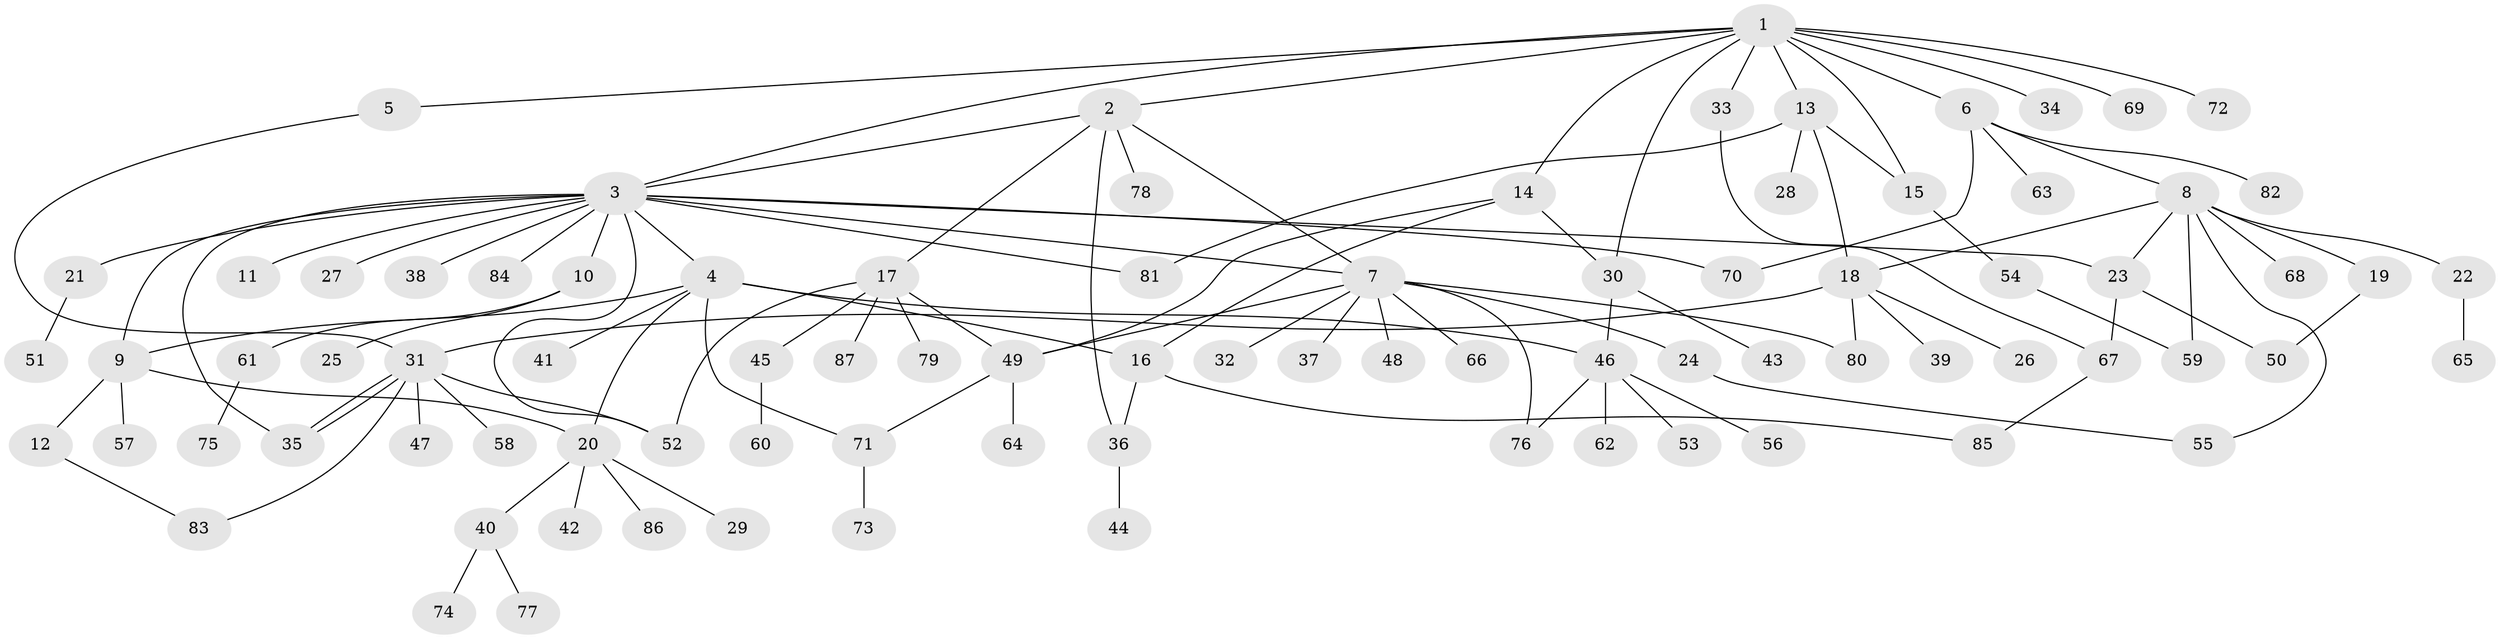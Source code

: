// coarse degree distribution, {7: 0.1111111111111111, 2: 0.14814814814814814, 5: 0.1111111111111111, 3: 0.18518518518518517, 1: 0.2222222222222222, 6: 0.037037037037037035, 4: 0.14814814814814814, 13: 0.037037037037037035}
// Generated by graph-tools (version 1.1) at 2025/36/03/04/25 23:36:43]
// undirected, 87 vertices, 115 edges
graph export_dot {
  node [color=gray90,style=filled];
  1;
  2;
  3;
  4;
  5;
  6;
  7;
  8;
  9;
  10;
  11;
  12;
  13;
  14;
  15;
  16;
  17;
  18;
  19;
  20;
  21;
  22;
  23;
  24;
  25;
  26;
  27;
  28;
  29;
  30;
  31;
  32;
  33;
  34;
  35;
  36;
  37;
  38;
  39;
  40;
  41;
  42;
  43;
  44;
  45;
  46;
  47;
  48;
  49;
  50;
  51;
  52;
  53;
  54;
  55;
  56;
  57;
  58;
  59;
  60;
  61;
  62;
  63;
  64;
  65;
  66;
  67;
  68;
  69;
  70;
  71;
  72;
  73;
  74;
  75;
  76;
  77;
  78;
  79;
  80;
  81;
  82;
  83;
  84;
  85;
  86;
  87;
  1 -- 2;
  1 -- 3;
  1 -- 5;
  1 -- 6;
  1 -- 13;
  1 -- 14;
  1 -- 15;
  1 -- 30;
  1 -- 33;
  1 -- 34;
  1 -- 69;
  1 -- 72;
  2 -- 3;
  2 -- 7;
  2 -- 17;
  2 -- 36;
  2 -- 78;
  3 -- 4;
  3 -- 7;
  3 -- 9;
  3 -- 10;
  3 -- 11;
  3 -- 21;
  3 -- 23;
  3 -- 27;
  3 -- 35;
  3 -- 38;
  3 -- 52;
  3 -- 70;
  3 -- 81;
  3 -- 84;
  4 -- 9;
  4 -- 16;
  4 -- 20;
  4 -- 41;
  4 -- 46;
  4 -- 71;
  5 -- 31;
  6 -- 8;
  6 -- 63;
  6 -- 70;
  6 -- 82;
  7 -- 24;
  7 -- 32;
  7 -- 37;
  7 -- 48;
  7 -- 49;
  7 -- 66;
  7 -- 76;
  7 -- 80;
  8 -- 18;
  8 -- 19;
  8 -- 22;
  8 -- 23;
  8 -- 55;
  8 -- 59;
  8 -- 68;
  9 -- 12;
  9 -- 20;
  9 -- 57;
  10 -- 25;
  10 -- 61;
  12 -- 83;
  13 -- 15;
  13 -- 18;
  13 -- 28;
  13 -- 81;
  14 -- 16;
  14 -- 30;
  14 -- 49;
  15 -- 54;
  16 -- 36;
  16 -- 85;
  17 -- 45;
  17 -- 49;
  17 -- 52;
  17 -- 79;
  17 -- 87;
  18 -- 26;
  18 -- 31;
  18 -- 39;
  18 -- 80;
  19 -- 50;
  20 -- 29;
  20 -- 40;
  20 -- 42;
  20 -- 86;
  21 -- 51;
  22 -- 65;
  23 -- 50;
  23 -- 67;
  24 -- 55;
  30 -- 43;
  30 -- 46;
  31 -- 35;
  31 -- 35;
  31 -- 47;
  31 -- 52;
  31 -- 58;
  31 -- 83;
  33 -- 67;
  36 -- 44;
  40 -- 74;
  40 -- 77;
  45 -- 60;
  46 -- 53;
  46 -- 56;
  46 -- 62;
  46 -- 76;
  49 -- 64;
  49 -- 71;
  54 -- 59;
  61 -- 75;
  67 -- 85;
  71 -- 73;
}
